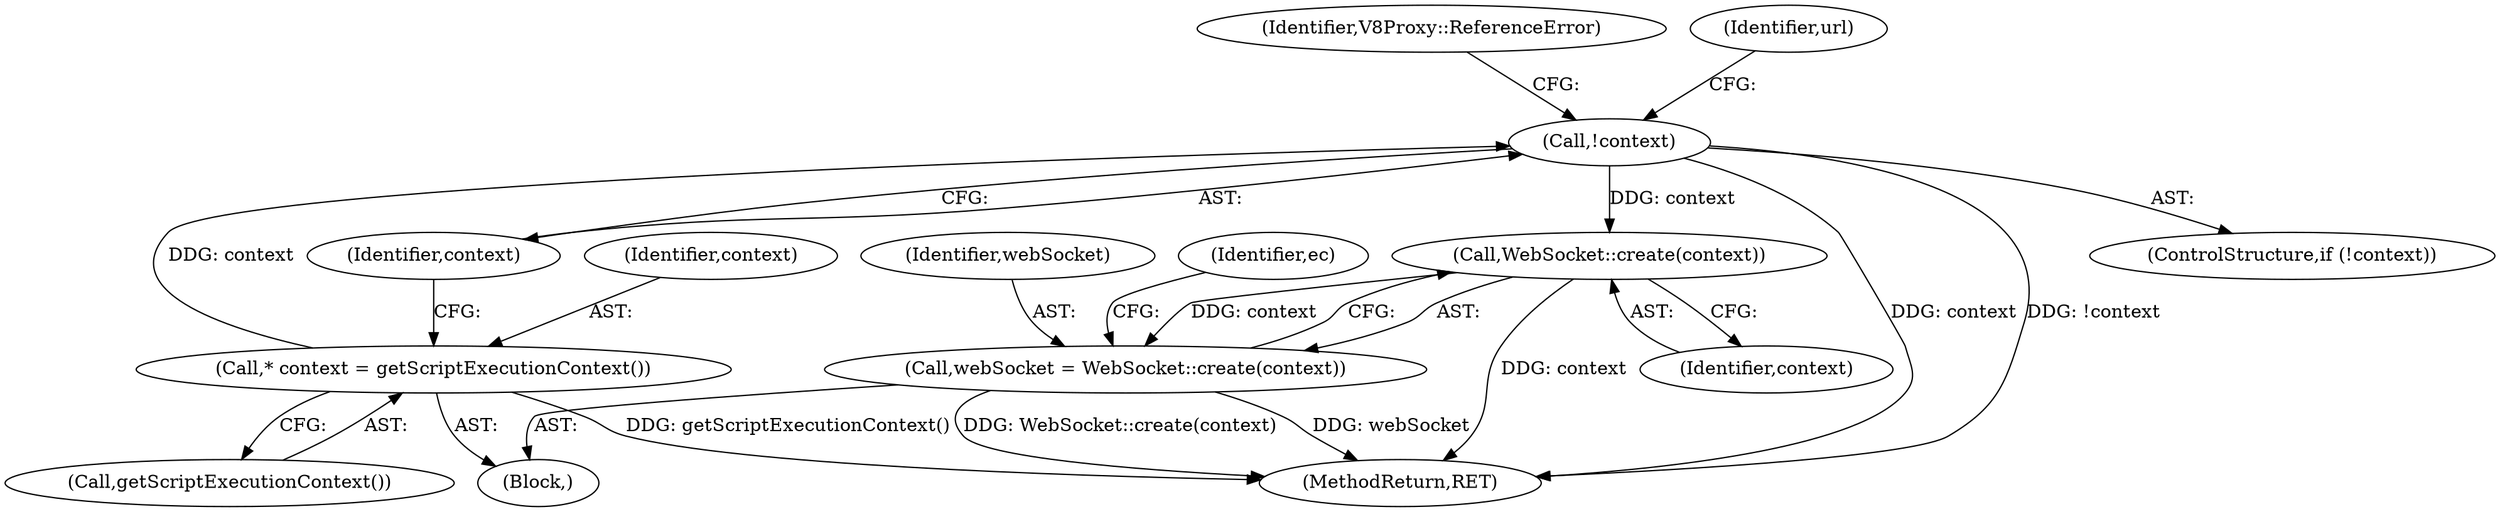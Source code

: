 digraph "0_Chrome_e9372a1bfd3588a80fcf49aa07321f0971dd6091_67@API" {
"1000165" [label="(Call,WebSocket::create(context))"];
"1000149" [label="(Call,!context)"];
"1000145" [label="(Call,* context = getScriptExecutionContext())"];
"1000163" [label="(Call,webSocket = WebSocket::create(context))"];
"1000150" [label="(Identifier,context)"];
"1000166" [label="(Identifier,context)"];
"1000261" [label="(MethodReturn,RET)"];
"1000145" [label="(Call,* context = getScriptExecutionContext())"];
"1000153" [label="(Identifier,V8Proxy::ReferenceError)"];
"1000102" [label="(Block,)"];
"1000147" [label="(Call,getScriptExecutionContext())"];
"1000165" [label="(Call,WebSocket::create(context))"];
"1000146" [label="(Identifier,context)"];
"1000164" [label="(Identifier,webSocket)"];
"1000169" [label="(Identifier,ec)"];
"1000158" [label="(Identifier,url)"];
"1000149" [label="(Call,!context)"];
"1000148" [label="(ControlStructure,if (!context))"];
"1000163" [label="(Call,webSocket = WebSocket::create(context))"];
"1000165" -> "1000163"  [label="AST: "];
"1000165" -> "1000166"  [label="CFG: "];
"1000166" -> "1000165"  [label="AST: "];
"1000163" -> "1000165"  [label="CFG: "];
"1000165" -> "1000261"  [label="DDG: context"];
"1000165" -> "1000163"  [label="DDG: context"];
"1000149" -> "1000165"  [label="DDG: context"];
"1000149" -> "1000148"  [label="AST: "];
"1000149" -> "1000150"  [label="CFG: "];
"1000150" -> "1000149"  [label="AST: "];
"1000153" -> "1000149"  [label="CFG: "];
"1000158" -> "1000149"  [label="CFG: "];
"1000149" -> "1000261"  [label="DDG: !context"];
"1000149" -> "1000261"  [label="DDG: context"];
"1000145" -> "1000149"  [label="DDG: context"];
"1000145" -> "1000102"  [label="AST: "];
"1000145" -> "1000147"  [label="CFG: "];
"1000146" -> "1000145"  [label="AST: "];
"1000147" -> "1000145"  [label="AST: "];
"1000150" -> "1000145"  [label="CFG: "];
"1000145" -> "1000261"  [label="DDG: getScriptExecutionContext()"];
"1000163" -> "1000102"  [label="AST: "];
"1000164" -> "1000163"  [label="AST: "];
"1000169" -> "1000163"  [label="CFG: "];
"1000163" -> "1000261"  [label="DDG: webSocket"];
"1000163" -> "1000261"  [label="DDG: WebSocket::create(context)"];
}
